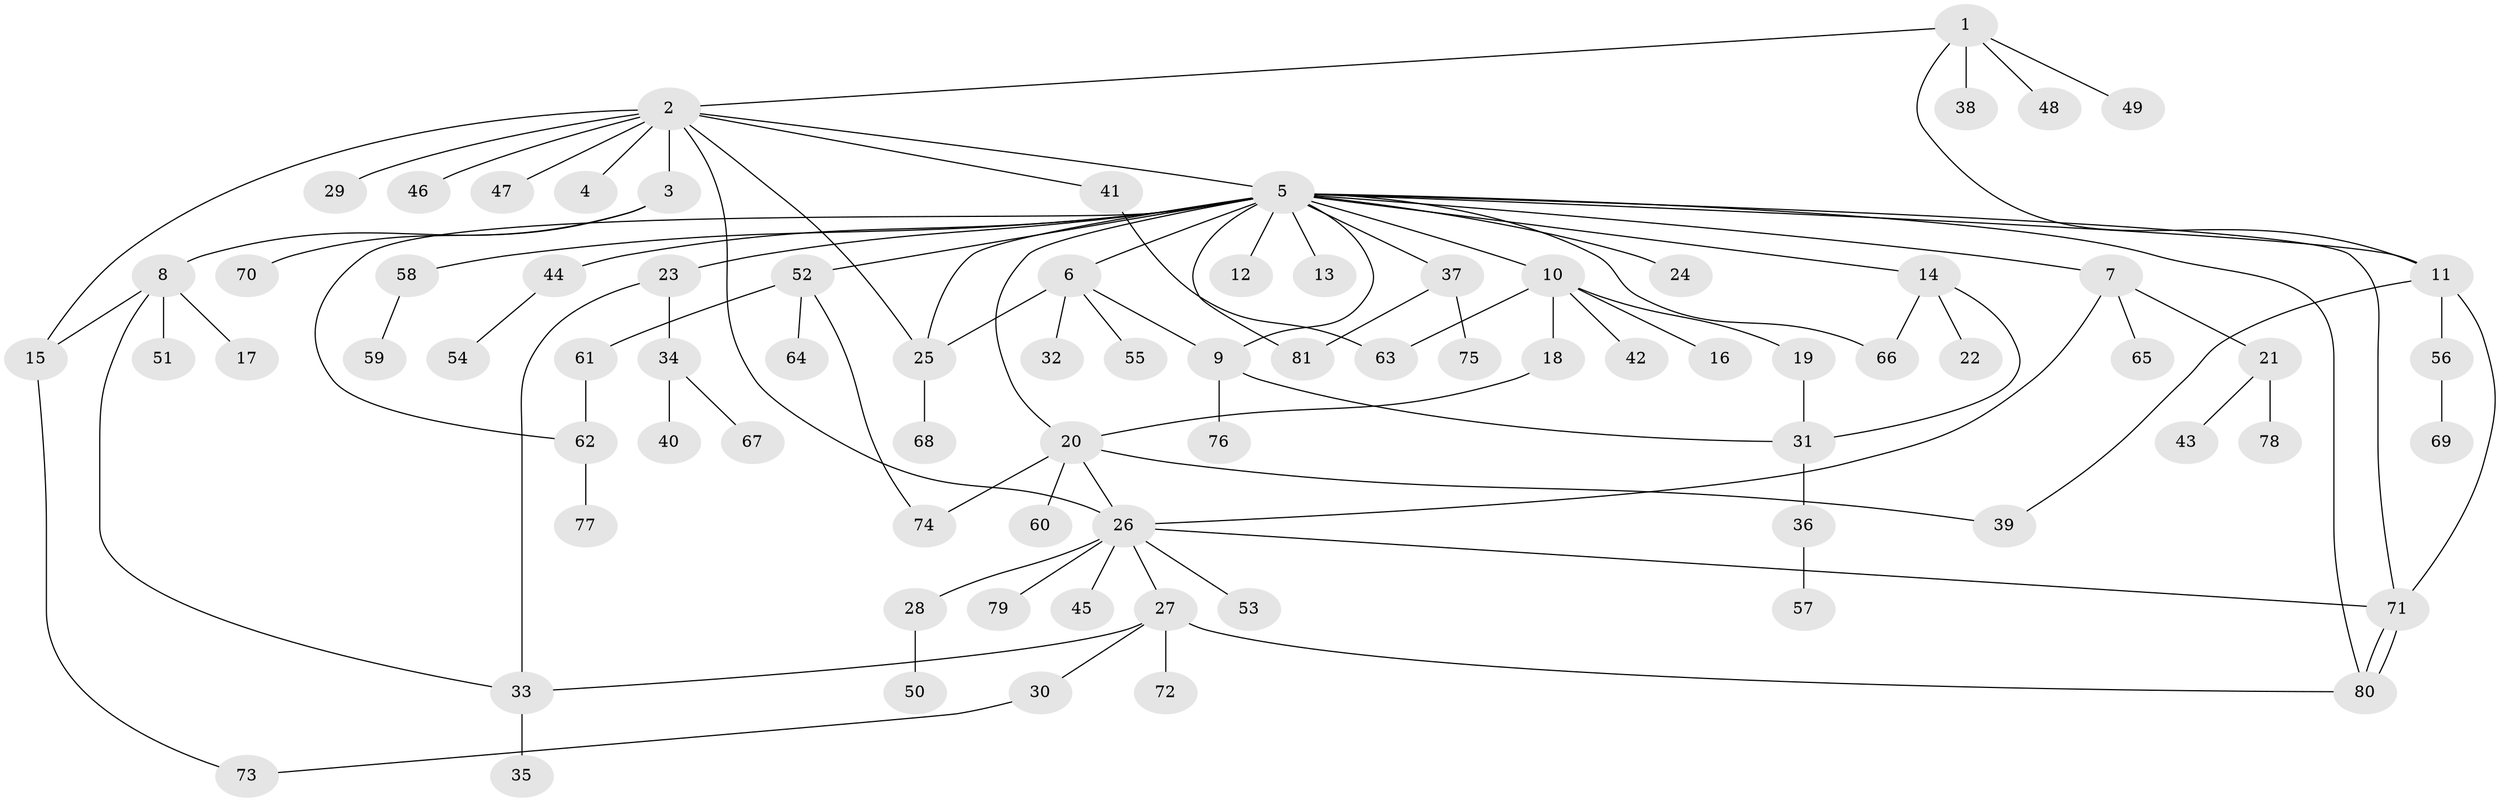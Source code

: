 // coarse degree distribution, {4: 0.08928571428571429, 10: 0.017857142857142856, 2: 0.17857142857142858, 18: 0.017857142857142856, 3: 0.14285714285714285, 6: 0.017857142857142856, 5: 0.017857142857142856, 1: 0.48214285714285715, 13: 0.017857142857142856, 7: 0.017857142857142856}
// Generated by graph-tools (version 1.1) at 2025/23/03/03/25 07:23:54]
// undirected, 81 vertices, 104 edges
graph export_dot {
graph [start="1"]
  node [color=gray90,style=filled];
  1;
  2;
  3;
  4;
  5;
  6;
  7;
  8;
  9;
  10;
  11;
  12;
  13;
  14;
  15;
  16;
  17;
  18;
  19;
  20;
  21;
  22;
  23;
  24;
  25;
  26;
  27;
  28;
  29;
  30;
  31;
  32;
  33;
  34;
  35;
  36;
  37;
  38;
  39;
  40;
  41;
  42;
  43;
  44;
  45;
  46;
  47;
  48;
  49;
  50;
  51;
  52;
  53;
  54;
  55;
  56;
  57;
  58;
  59;
  60;
  61;
  62;
  63;
  64;
  65;
  66;
  67;
  68;
  69;
  70;
  71;
  72;
  73;
  74;
  75;
  76;
  77;
  78;
  79;
  80;
  81;
  1 -- 2;
  1 -- 11;
  1 -- 38;
  1 -- 48;
  1 -- 49;
  2 -- 3;
  2 -- 4;
  2 -- 5;
  2 -- 15;
  2 -- 25;
  2 -- 26;
  2 -- 29;
  2 -- 41;
  2 -- 46;
  2 -- 47;
  3 -- 8;
  3 -- 70;
  5 -- 6;
  5 -- 7;
  5 -- 9;
  5 -- 10;
  5 -- 11;
  5 -- 12;
  5 -- 13;
  5 -- 14;
  5 -- 20;
  5 -- 23;
  5 -- 24;
  5 -- 25;
  5 -- 37;
  5 -- 44;
  5 -- 52;
  5 -- 58;
  5 -- 62;
  5 -- 66;
  5 -- 71;
  5 -- 80;
  5 -- 81;
  6 -- 9;
  6 -- 25;
  6 -- 32;
  6 -- 55;
  7 -- 21;
  7 -- 26;
  7 -- 65;
  8 -- 15;
  8 -- 17;
  8 -- 33;
  8 -- 51;
  9 -- 31;
  9 -- 76;
  10 -- 16;
  10 -- 18;
  10 -- 19;
  10 -- 42;
  10 -- 63;
  11 -- 39;
  11 -- 56;
  11 -- 71;
  14 -- 22;
  14 -- 31;
  14 -- 66;
  15 -- 73;
  18 -- 20;
  19 -- 31;
  20 -- 26;
  20 -- 39;
  20 -- 60;
  20 -- 74;
  21 -- 43;
  21 -- 78;
  23 -- 33;
  23 -- 34;
  25 -- 68;
  26 -- 27;
  26 -- 28;
  26 -- 45;
  26 -- 53;
  26 -- 71;
  26 -- 79;
  27 -- 30;
  27 -- 33;
  27 -- 72;
  27 -- 80;
  28 -- 50;
  30 -- 73;
  31 -- 36;
  33 -- 35;
  34 -- 40;
  34 -- 67;
  36 -- 57;
  37 -- 75;
  37 -- 81;
  41 -- 63;
  44 -- 54;
  52 -- 61;
  52 -- 64;
  52 -- 74;
  56 -- 69;
  58 -- 59;
  61 -- 62;
  62 -- 77;
  71 -- 80;
  71 -- 80;
}
